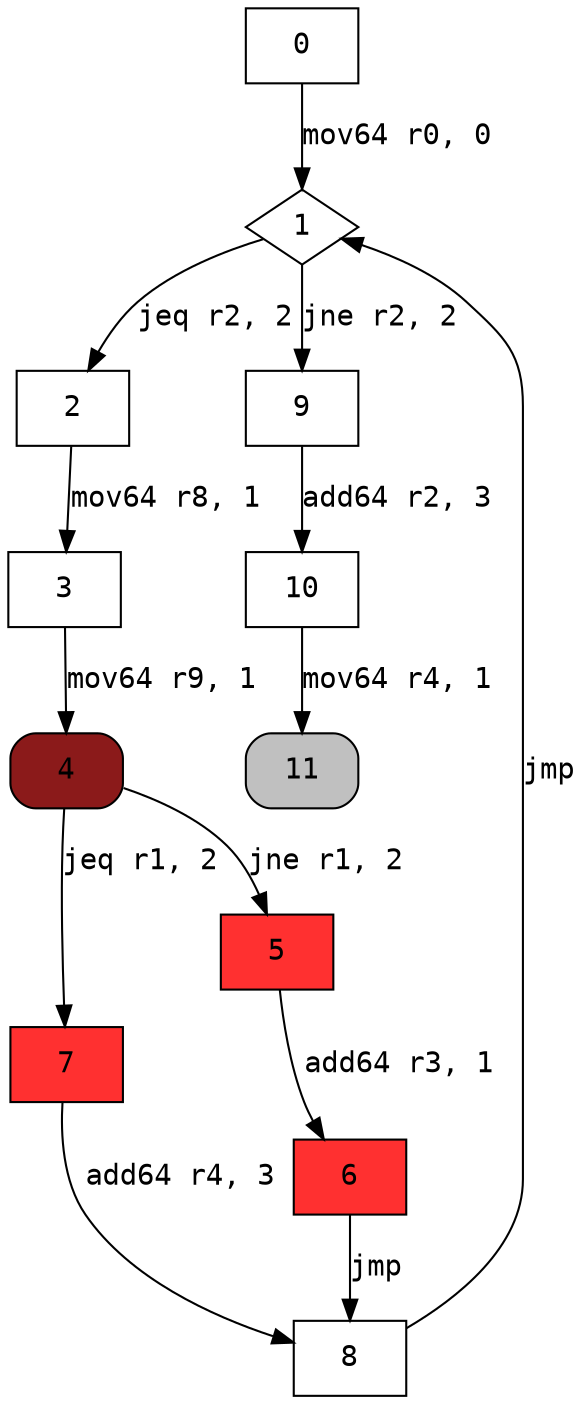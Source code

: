 digraph cfg { 
node [fontname="monospace"];
node [shape=box];
edge [fontname="monospace"];
  0 -> 1 [label="mov64 r0, 0"];
  1 -> 2 [label="jeq r2, 2"];
  1 -> 9 [label="jne r2, 2"];
  2 -> 3 [label="mov64 r8, 1"];
  3 -> 4 [label="mov64 r9, 1"];
  4 -> 7 [label="jeq r1, 2"];
  4 -> 5 [label="jne r1, 2"];
  5 -> 6 [label="add64 r3, 1"];
  6 -> 8 [label="jmp"];
  7 -> 8 [label="add64 r4, 3"];
  8 -> 1 [label="jmp"];
  9 -> 10 [label="add64 r2, 3"];
  10 -> 11 [label="mov64 r4, 1"];
1 [shape=diamond];
4 [style="rounded,filled",fillcolor=firebrick4];
5 [style=filled,fillcolor=firebrick1];
6 [style=filled,fillcolor=firebrick1];
7 [style=filled,fillcolor=firebrick1];
11 [style="rounded,filled",fillcolor=grey];
}